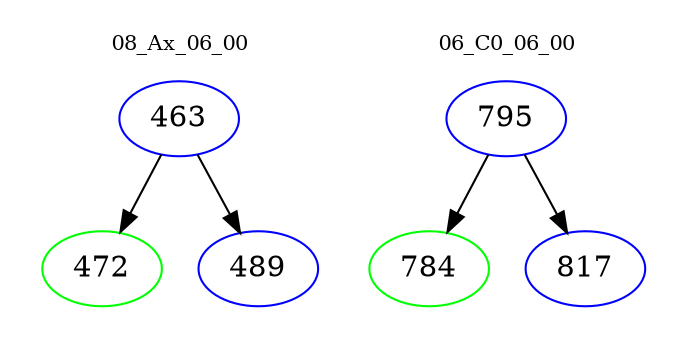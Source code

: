 digraph{
subgraph cluster_0 {
color = white
label = "08_Ax_06_00";
fontsize=10;
T0_463 [label="463", color="blue"]
T0_463 -> T0_472 [color="black"]
T0_472 [label="472", color="green"]
T0_463 -> T0_489 [color="black"]
T0_489 [label="489", color="blue"]
}
subgraph cluster_1 {
color = white
label = "06_C0_06_00";
fontsize=10;
T1_795 [label="795", color="blue"]
T1_795 -> T1_784 [color="black"]
T1_784 [label="784", color="green"]
T1_795 -> T1_817 [color="black"]
T1_817 [label="817", color="blue"]
}
}

